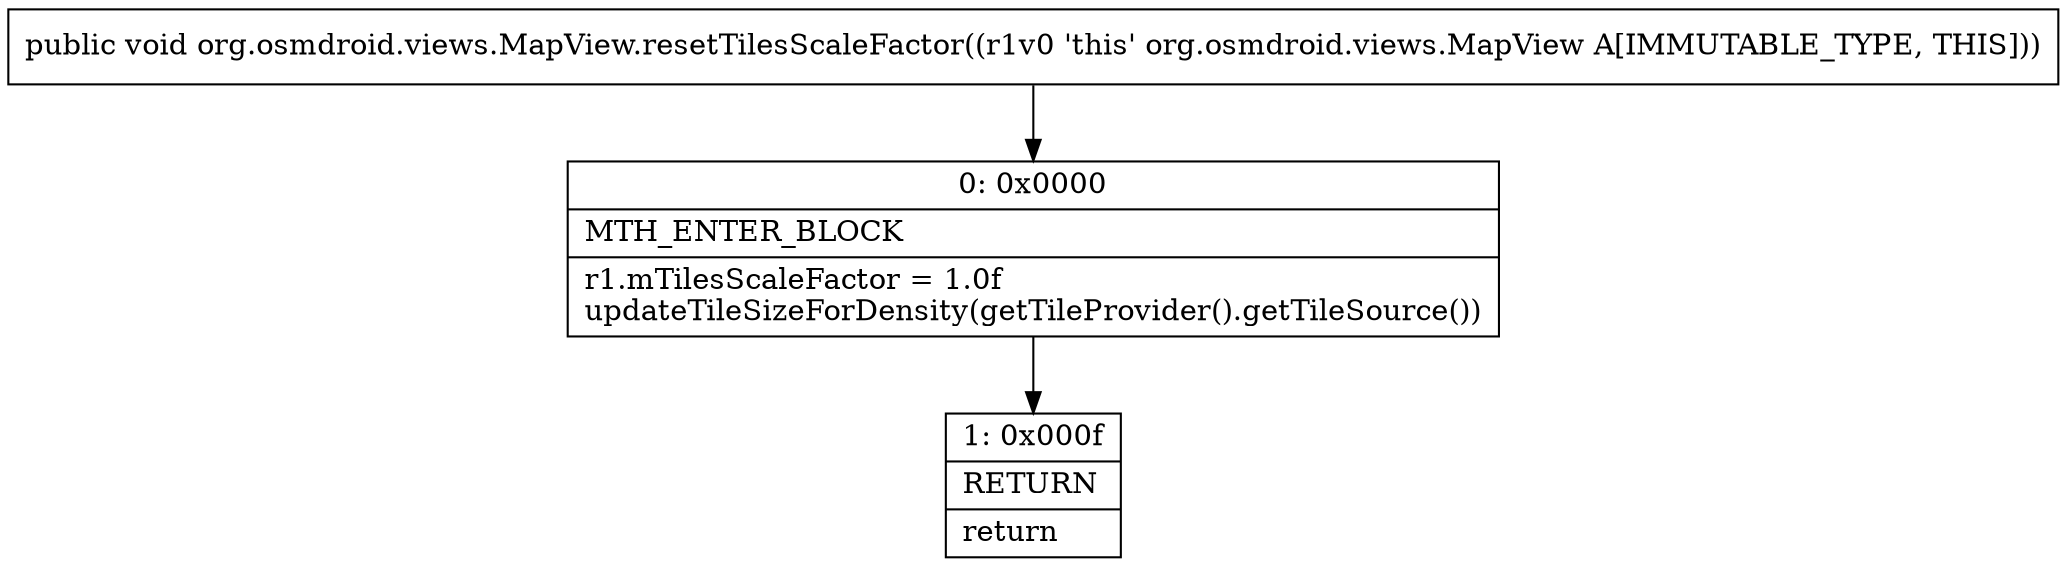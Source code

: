 digraph "CFG fororg.osmdroid.views.MapView.resetTilesScaleFactor()V" {
Node_0 [shape=record,label="{0\:\ 0x0000|MTH_ENTER_BLOCK\l|r1.mTilesScaleFactor = 1.0f\lupdateTileSizeForDensity(getTileProvider().getTileSource())\l}"];
Node_1 [shape=record,label="{1\:\ 0x000f|RETURN\l|return\l}"];
MethodNode[shape=record,label="{public void org.osmdroid.views.MapView.resetTilesScaleFactor((r1v0 'this' org.osmdroid.views.MapView A[IMMUTABLE_TYPE, THIS])) }"];
MethodNode -> Node_0;
Node_0 -> Node_1;
}

